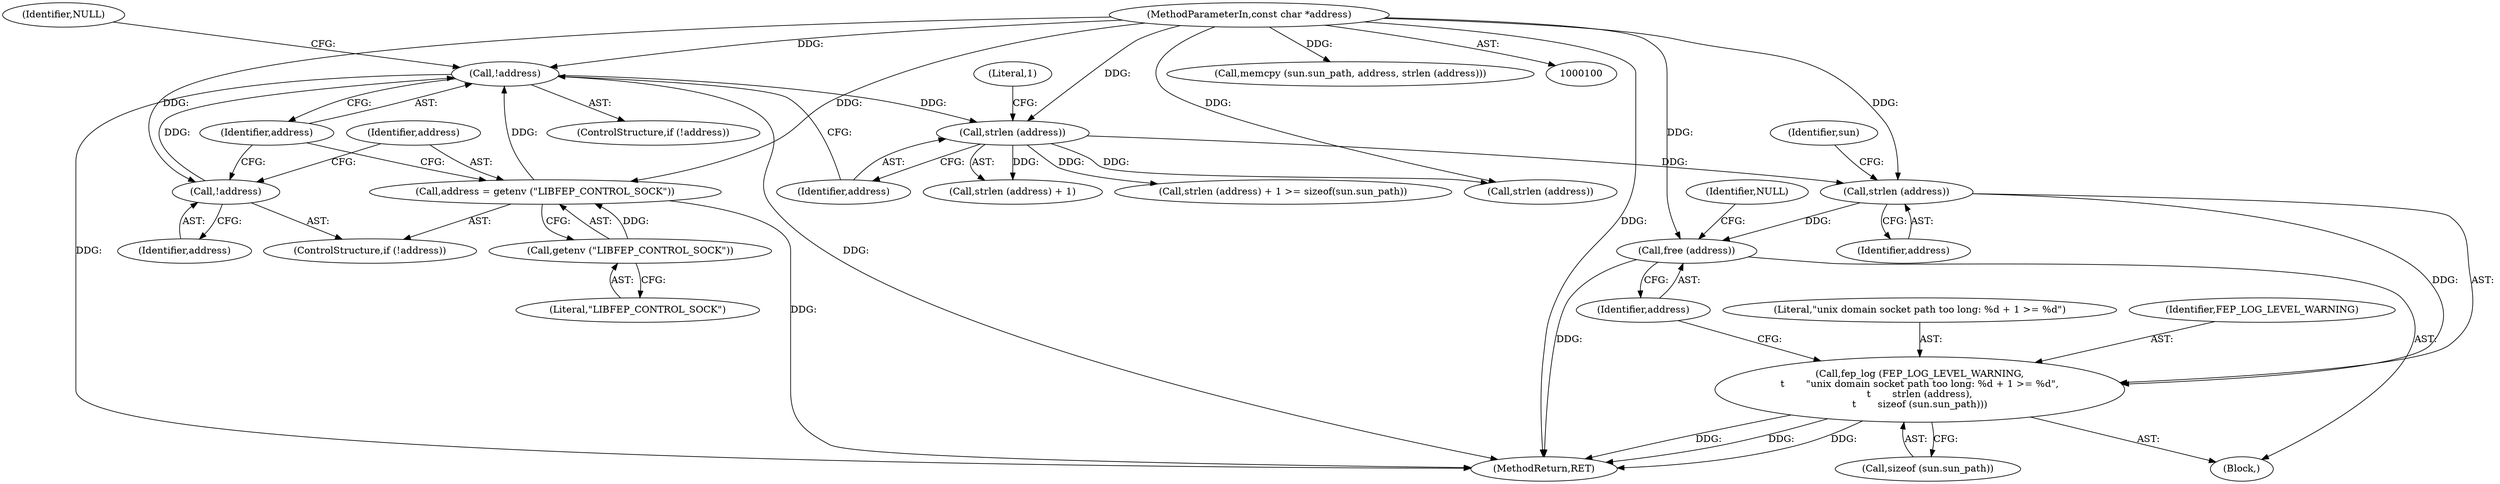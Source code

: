 digraph "0_libfep_293d9d3f_0@pointer" {
"1000133" [label="(Call,strlen (address))"];
"1000122" [label="(Call,strlen (address))"];
"1000115" [label="(Call,!address)"];
"1000110" [label="(Call,address = getenv (\"LIBFEP_CONTROL_SOCK\"))"];
"1000112" [label="(Call,getenv (\"LIBFEP_CONTROL_SOCK\"))"];
"1000101" [label="(MethodParameterIn,const char *address)"];
"1000108" [label="(Call,!address)"];
"1000130" [label="(Call,fep_log (FEP_LOG_LEVEL_WARNING,\n\t       \"unix domain socket path too long: %d + 1 >= %d\",\n\t       strlen (address),\n\t       sizeof (sun.sun_path)))"];
"1000139" [label="(Call,free (address))"];
"1000108" [label="(Call,!address)"];
"1000116" [label="(Identifier,address)"];
"1000130" [label="(Call,fep_log (FEP_LOG_LEVEL_WARNING,\n\t       \"unix domain socket path too long: %d + 1 >= %d\",\n\t       strlen (address),\n\t       sizeof (sun.sun_path)))"];
"1000109" [label="(Identifier,address)"];
"1000142" [label="(Identifier,NULL)"];
"1000111" [label="(Identifier,address)"];
"1000101" [label="(MethodParameterIn,const char *address)"];
"1000114" [label="(ControlStructure,if (!address))"];
"1000120" [label="(Call,strlen (address) + 1 >= sizeof(sun.sun_path))"];
"1000115" [label="(Call,!address)"];
"1000110" [label="(Call,address = getenv (\"LIBFEP_CONTROL_SOCK\"))"];
"1000225" [label="(MethodReturn,RET)"];
"1000174" [label="(Call,strlen (address))"];
"1000124" [label="(Literal,1)"];
"1000133" [label="(Call,strlen (address))"];
"1000118" [label="(Identifier,NULL)"];
"1000113" [label="(Literal,\"LIBFEP_CONTROL_SOCK\")"];
"1000140" [label="(Identifier,address)"];
"1000135" [label="(Call,sizeof (sun.sun_path))"];
"1000123" [label="(Identifier,address)"];
"1000129" [label="(Block,)"];
"1000137" [label="(Identifier,sun)"];
"1000131" [label="(Identifier,FEP_LOG_LEVEL_WARNING)"];
"1000112" [label="(Call,getenv (\"LIBFEP_CONTROL_SOCK\"))"];
"1000107" [label="(ControlStructure,if (!address))"];
"1000134" [label="(Identifier,address)"];
"1000139" [label="(Call,free (address))"];
"1000122" [label="(Call,strlen (address))"];
"1000169" [label="(Call,memcpy (sun.sun_path, address, strlen (address)))"];
"1000132" [label="(Literal,\"unix domain socket path too long: %d + 1 >= %d\")"];
"1000121" [label="(Call,strlen (address) + 1)"];
"1000133" -> "1000130"  [label="AST: "];
"1000133" -> "1000134"  [label="CFG: "];
"1000134" -> "1000133"  [label="AST: "];
"1000137" -> "1000133"  [label="CFG: "];
"1000133" -> "1000130"  [label="DDG: "];
"1000122" -> "1000133"  [label="DDG: "];
"1000101" -> "1000133"  [label="DDG: "];
"1000133" -> "1000139"  [label="DDG: "];
"1000122" -> "1000121"  [label="AST: "];
"1000122" -> "1000123"  [label="CFG: "];
"1000123" -> "1000122"  [label="AST: "];
"1000124" -> "1000122"  [label="CFG: "];
"1000122" -> "1000120"  [label="DDG: "];
"1000122" -> "1000121"  [label="DDG: "];
"1000115" -> "1000122"  [label="DDG: "];
"1000101" -> "1000122"  [label="DDG: "];
"1000122" -> "1000174"  [label="DDG: "];
"1000115" -> "1000114"  [label="AST: "];
"1000115" -> "1000116"  [label="CFG: "];
"1000116" -> "1000115"  [label="AST: "];
"1000118" -> "1000115"  [label="CFG: "];
"1000123" -> "1000115"  [label="CFG: "];
"1000115" -> "1000225"  [label="DDG: "];
"1000115" -> "1000225"  [label="DDG: "];
"1000110" -> "1000115"  [label="DDG: "];
"1000108" -> "1000115"  [label="DDG: "];
"1000101" -> "1000115"  [label="DDG: "];
"1000110" -> "1000107"  [label="AST: "];
"1000110" -> "1000112"  [label="CFG: "];
"1000111" -> "1000110"  [label="AST: "];
"1000112" -> "1000110"  [label="AST: "];
"1000116" -> "1000110"  [label="CFG: "];
"1000110" -> "1000225"  [label="DDG: "];
"1000112" -> "1000110"  [label="DDG: "];
"1000101" -> "1000110"  [label="DDG: "];
"1000112" -> "1000113"  [label="CFG: "];
"1000113" -> "1000112"  [label="AST: "];
"1000101" -> "1000100"  [label="AST: "];
"1000101" -> "1000225"  [label="DDG: "];
"1000101" -> "1000108"  [label="DDG: "];
"1000101" -> "1000139"  [label="DDG: "];
"1000101" -> "1000169"  [label="DDG: "];
"1000101" -> "1000174"  [label="DDG: "];
"1000108" -> "1000107"  [label="AST: "];
"1000108" -> "1000109"  [label="CFG: "];
"1000109" -> "1000108"  [label="AST: "];
"1000111" -> "1000108"  [label="CFG: "];
"1000116" -> "1000108"  [label="CFG: "];
"1000130" -> "1000129"  [label="AST: "];
"1000130" -> "1000135"  [label="CFG: "];
"1000131" -> "1000130"  [label="AST: "];
"1000132" -> "1000130"  [label="AST: "];
"1000135" -> "1000130"  [label="AST: "];
"1000140" -> "1000130"  [label="CFG: "];
"1000130" -> "1000225"  [label="DDG: "];
"1000130" -> "1000225"  [label="DDG: "];
"1000130" -> "1000225"  [label="DDG: "];
"1000139" -> "1000129"  [label="AST: "];
"1000139" -> "1000140"  [label="CFG: "];
"1000140" -> "1000139"  [label="AST: "];
"1000142" -> "1000139"  [label="CFG: "];
"1000139" -> "1000225"  [label="DDG: "];
}
